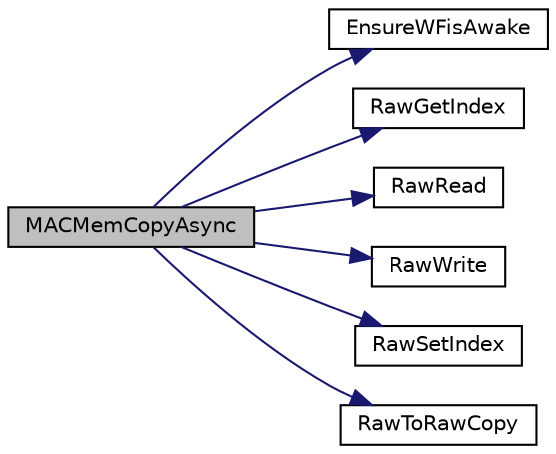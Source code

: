 digraph "MACMemCopyAsync"
{
  edge [fontname="Helvetica",fontsize="10",labelfontname="Helvetica",labelfontsize="10"];
  node [fontname="Helvetica",fontsize="10",shape=record];
  rankdir="LR";
  Node1 [label="MACMemCopyAsync",height=0.2,width=0.4,color="black", fillcolor="grey75", style="filled", fontcolor="black"];
  Node1 -> Node2 [color="midnightblue",fontsize="10",style="solid",fontname="Helvetica"];
  Node2 [label="EnsureWFisAwake",height=0.2,width=0.4,color="black", fillcolor="white", style="filled",URL="$_w_f_driver_prv_8h.html#a967067df584a596445a8bc793df7933e"];
  Node1 -> Node3 [color="midnightblue",fontsize="10",style="solid",fontname="Helvetica"];
  Node3 [label="RawGetIndex",height=0.2,width=0.4,color="black", fillcolor="white", style="filled",URL="$_w_f_raw_8h.html#ae711345d8d026efc0855febcaf41f7d0"];
  Node1 -> Node4 [color="midnightblue",fontsize="10",style="solid",fontname="Helvetica"];
  Node4 [label="RawRead",height=0.2,width=0.4,color="black", fillcolor="white", style="filled",URL="$_w_f_raw_8h.html#a80553d24a57673724467c812b2a00d7b"];
  Node1 -> Node5 [color="midnightblue",fontsize="10",style="solid",fontname="Helvetica"];
  Node5 [label="RawWrite",height=0.2,width=0.4,color="black", fillcolor="white", style="filled",URL="$_w_f_raw_8h.html#ac4a89b408bc2f5fb46f6b3def54a5270"];
  Node1 -> Node6 [color="midnightblue",fontsize="10",style="solid",fontname="Helvetica"];
  Node6 [label="RawSetIndex",height=0.2,width=0.4,color="black", fillcolor="white", style="filled",URL="$_w_f_raw_8h.html#a0992ec8558dd60d4d002ea18d557dcdc"];
  Node1 -> Node7 [color="midnightblue",fontsize="10",style="solid",fontname="Helvetica"];
  Node7 [label="RawToRawCopy",height=0.2,width=0.4,color="black", fillcolor="white", style="filled",URL="$_w_f_raw_8h.html#ad712d3d4b14604020553e4e9c13f18dc"];
}
